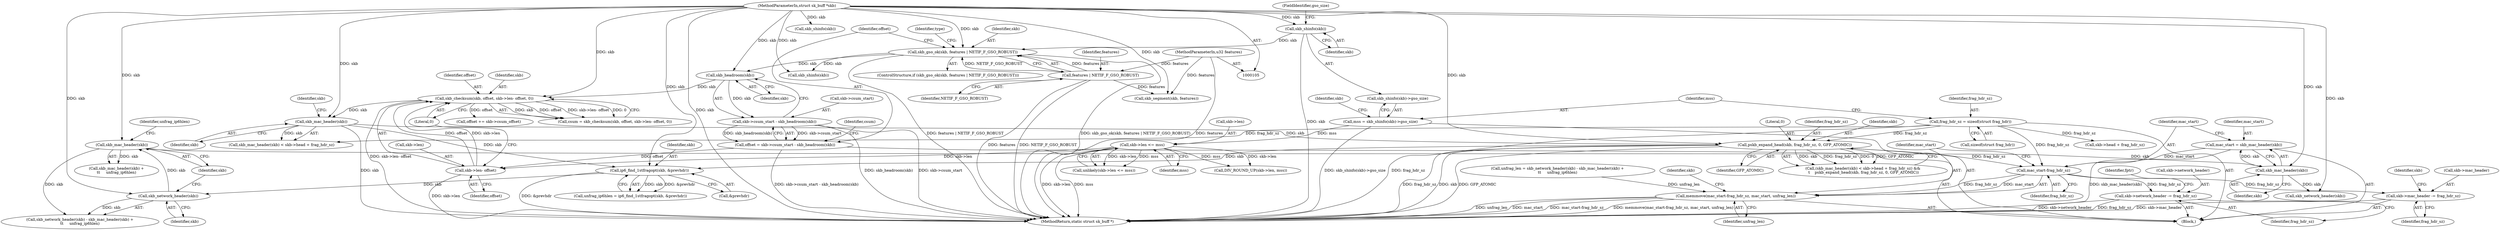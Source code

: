 digraph "0_linux_a9cf73ea7ff78f52662c8658d93c226effbbedde@pointer" {
"1000269" [label="(Call,mac_start-frag_hdr_sz)"];
"1000264" [label="(Call,mac_start = skb_mac_header(skb))"];
"1000266" [label="(Call,skb_mac_header(skb))"];
"1000261" [label="(Call,skb_mac_header(skb))"];
"1000258" [label="(Call,skb_network_header(skb))"];
"1000243" [label="(Call,ip6_find_1stfragopt(skb, &prevhdr))"];
"1000235" [label="(Call,pskb_expand_head(skb, frag_hdr_sz, 0, GFP_ATOMIC))"];
"1000228" [label="(Call,skb_mac_header(skb))"];
"1000195" [label="(Call,skb_checksum(skb, offset, skb->len- offset, 0))"];
"1000191" [label="(Call,skb_headroom(skb))"];
"1000144" [label="(Call,skb_gso_ok(skb, features | NETIF_F_GSO_ROBUST))"];
"1000132" [label="(Call,skb_shinfo(skb))"];
"1000106" [label="(MethodParameterIn,struct sk_buff *skb)"];
"1000146" [label="(Call,features | NETIF_F_GSO_ROBUST)"];
"1000107" [label="(MethodParameterIn,u32 features)"];
"1000198" [label="(Call,skb->len- offset)"];
"1000137" [label="(Call,skb->len <= mss)"];
"1000129" [label="(Call,mss = skb_shinfo(skb)->gso_size)"];
"1000185" [label="(Call,offset = skb->csum_start - skb_headroom(skb))"];
"1000187" [label="(Call,skb->csum_start - skb_headroom(skb))"];
"1000123" [label="(Call,frag_hdr_sz = sizeof(struct frag_hdr))"];
"1000268" [label="(Call,memmove(mac_start-frag_hdr_sz, mac_start, unfrag_len))"];
"1000274" [label="(Call,skb->mac_header -= frag_hdr_sz)"];
"1000279" [label="(Call,skb->network_header -= frag_hdr_sz)"];
"1000146" [label="(Call,features | NETIF_F_GSO_ROBUST)"];
"1000145" [label="(Identifier,skb)"];
"1000193" [label="(Call,csum = skb_checksum(skb, offset, skb->len- offset, 0))"];
"1000186" [label="(Identifier,offset)"];
"1000285" [label="(Identifier,fptr)"];
"1000265" [label="(Identifier,mac_start)"];
"1000258" [label="(Call,skb_network_header(skb))"];
"1000271" [label="(Identifier,frag_hdr_sz)"];
"1000134" [label="(FieldIdentifier,gso_size)"];
"1000194" [label="(Identifier,csum)"];
"1000281" [label="(Identifier,skb)"];
"1000255" [label="(Call,unfrag_len = skb_network_header(skb) - skb_mac_header(skb) +\n\t\t     unfrag_ip6hlen)"];
"1000263" [label="(Identifier,unfrag_ip6hlen)"];
"1000276" [label="(Identifier,skb)"];
"1000188" [label="(Call,skb->csum_start)"];
"1000279" [label="(Call,skb->network_header -= frag_hdr_sz)"];
"1000260" [label="(Call,skb_mac_header(skb) +\n\t\t     unfrag_ip6hlen)"];
"1000202" [label="(Identifier,offset)"];
"1000154" [label="(Call,skb_shinfo(skb))"];
"1000133" [label="(Identifier,skb)"];
"1000139" [label="(Identifier,skb)"];
"1000130" [label="(Identifier,mss)"];
"1000283" [label="(Identifier,frag_hdr_sz)"];
"1000192" [label="(Identifier,skb)"];
"1000278" [label="(Identifier,frag_hdr_sz)"];
"1000237" [label="(Identifier,frag_hdr_sz)"];
"1000245" [label="(Call,&prevhdr)"];
"1000269" [label="(Call,mac_start-frag_hdr_sz)"];
"1000226" [label="(Call,(skb_mac_header(skb) < skb->head + frag_hdr_sz) &&\n \t    pskb_expand_head(skb, frag_hdr_sz, 0, GFP_ATOMIC))"];
"1000273" [label="(Identifier,unfrag_len)"];
"1000147" [label="(Identifier,features)"];
"1000261" [label="(Call,skb_mac_header(skb))"];
"1000230" [label="(Call,skb->head + frag_hdr_sz)"];
"1000312" [label="(MethodReturn,static struct sk_buff *)"];
"1000138" [label="(Call,skb->len)"];
"1000108" [label="(Block,)"];
"1000196" [label="(Identifier,skb)"];
"1000229" [label="(Identifier,skb)"];
"1000173" [label="(Call,skb_shinfo(skb))"];
"1000107" [label="(MethodParameterIn,u32 features)"];
"1000262" [label="(Identifier,skb)"];
"1000187" [label="(Call,skb->csum_start - skb_headroom(skb))"];
"1000270" [label="(Identifier,mac_start)"];
"1000123" [label="(Call,frag_hdr_sz = sizeof(struct frag_hdr))"];
"1000131" [label="(Call,skb_shinfo(skb)->gso_size)"];
"1000241" [label="(Call,unfrag_ip6hlen = ip6_find_1stfragopt(skb, &prevhdr))"];
"1000185" [label="(Call,offset = skb->csum_start - skb_headroom(skb))"];
"1000232" [label="(Identifier,skb)"];
"1000235" [label="(Call,pskb_expand_head(skb, frag_hdr_sz, 0, GFP_ATOMIC))"];
"1000257" [label="(Call,skb_network_header(skb) - skb_mac_header(skb) +\n\t\t     unfrag_ip6hlen)"];
"1000236" [label="(Identifier,skb)"];
"1000137" [label="(Call,skb->len <= mss)"];
"1000199" [label="(Call,skb->len)"];
"1000204" [label="(Call,offset += skb->csum_offset)"];
"1000144" [label="(Call,skb_gso_ok(skb, features | NETIF_F_GSO_ROBUST))"];
"1000124" [label="(Identifier,frag_hdr_sz)"];
"1000136" [label="(Call,unlikely(skb->len <= mss))"];
"1000143" [label="(ControlStructure,if (skb_gso_ok(skb, features | NETIF_F_GSO_ROBUST)))"];
"1000195" [label="(Call,skb_checksum(skb, offset, skb->len- offset, 0))"];
"1000106" [label="(MethodParameterIn,struct sk_buff *skb)"];
"1000267" [label="(Identifier,skb)"];
"1000274" [label="(Call,skb->mac_header -= frag_hdr_sz)"];
"1000238" [label="(Literal,0)"];
"1000191" [label="(Call,skb_headroom(skb))"];
"1000239" [label="(Identifier,GFP_ATOMIC)"];
"1000272" [label="(Identifier,mac_start)"];
"1000264" [label="(Call,mac_start = skb_mac_header(skb))"];
"1000141" [label="(Identifier,mss)"];
"1000280" [label="(Call,skb->network_header)"];
"1000129" [label="(Call,mss = skb_shinfo(skb)->gso_size)"];
"1000266" [label="(Call,skb_mac_header(skb))"];
"1000228" [label="(Call,skb_mac_header(skb))"];
"1000268" [label="(Call,memmove(mac_start-frag_hdr_sz, mac_start, unfrag_len))"];
"1000203" [label="(Literal,0)"];
"1000244" [label="(Identifier,skb)"];
"1000197" [label="(Identifier,offset)"];
"1000306" [label="(Call,skb_segment(skb, features))"];
"1000176" [label="(Call,DIV_ROUND_UP(skb->len, mss))"];
"1000275" [label="(Call,skb->mac_header)"];
"1000152" [label="(Identifier,type)"];
"1000243" [label="(Call,ip6_find_1stfragopt(skb, &prevhdr))"];
"1000148" [label="(Identifier,NETIF_F_GSO_ROBUST)"];
"1000198" [label="(Call,skb->len- offset)"];
"1000125" [label="(Call,sizeof(struct frag_hdr))"];
"1000132" [label="(Call,skb_shinfo(skb))"];
"1000289" [label="(Call,skb_network_header(skb))"];
"1000227" [label="(Call,skb_mac_header(skb) < skb->head + frag_hdr_sz)"];
"1000259" [label="(Identifier,skb)"];
"1000269" -> "1000268"  [label="AST: "];
"1000269" -> "1000271"  [label="CFG: "];
"1000270" -> "1000269"  [label="AST: "];
"1000271" -> "1000269"  [label="AST: "];
"1000272" -> "1000269"  [label="CFG: "];
"1000269" -> "1000268"  [label="DDG: mac_start"];
"1000269" -> "1000268"  [label="DDG: frag_hdr_sz"];
"1000264" -> "1000269"  [label="DDG: mac_start"];
"1000235" -> "1000269"  [label="DDG: frag_hdr_sz"];
"1000123" -> "1000269"  [label="DDG: frag_hdr_sz"];
"1000269" -> "1000274"  [label="DDG: frag_hdr_sz"];
"1000269" -> "1000279"  [label="DDG: frag_hdr_sz"];
"1000264" -> "1000108"  [label="AST: "];
"1000264" -> "1000266"  [label="CFG: "];
"1000265" -> "1000264"  [label="AST: "];
"1000266" -> "1000264"  [label="AST: "];
"1000270" -> "1000264"  [label="CFG: "];
"1000264" -> "1000312"  [label="DDG: skb_mac_header(skb)"];
"1000266" -> "1000264"  [label="DDG: skb"];
"1000266" -> "1000267"  [label="CFG: "];
"1000267" -> "1000266"  [label="AST: "];
"1000261" -> "1000266"  [label="DDG: skb"];
"1000106" -> "1000266"  [label="DDG: skb"];
"1000266" -> "1000289"  [label="DDG: skb"];
"1000261" -> "1000260"  [label="AST: "];
"1000261" -> "1000262"  [label="CFG: "];
"1000262" -> "1000261"  [label="AST: "];
"1000263" -> "1000261"  [label="CFG: "];
"1000261" -> "1000257"  [label="DDG: skb"];
"1000261" -> "1000260"  [label="DDG: skb"];
"1000258" -> "1000261"  [label="DDG: skb"];
"1000106" -> "1000261"  [label="DDG: skb"];
"1000258" -> "1000257"  [label="AST: "];
"1000258" -> "1000259"  [label="CFG: "];
"1000259" -> "1000258"  [label="AST: "];
"1000262" -> "1000258"  [label="CFG: "];
"1000258" -> "1000257"  [label="DDG: skb"];
"1000243" -> "1000258"  [label="DDG: skb"];
"1000106" -> "1000258"  [label="DDG: skb"];
"1000243" -> "1000241"  [label="AST: "];
"1000243" -> "1000245"  [label="CFG: "];
"1000244" -> "1000243"  [label="AST: "];
"1000245" -> "1000243"  [label="AST: "];
"1000241" -> "1000243"  [label="CFG: "];
"1000243" -> "1000312"  [label="DDG: &prevhdr"];
"1000243" -> "1000241"  [label="DDG: skb"];
"1000243" -> "1000241"  [label="DDG: &prevhdr"];
"1000235" -> "1000243"  [label="DDG: skb"];
"1000228" -> "1000243"  [label="DDG: skb"];
"1000106" -> "1000243"  [label="DDG: skb"];
"1000235" -> "1000226"  [label="AST: "];
"1000235" -> "1000239"  [label="CFG: "];
"1000236" -> "1000235"  [label="AST: "];
"1000237" -> "1000235"  [label="AST: "];
"1000238" -> "1000235"  [label="AST: "];
"1000239" -> "1000235"  [label="AST: "];
"1000226" -> "1000235"  [label="CFG: "];
"1000235" -> "1000312"  [label="DDG: frag_hdr_sz"];
"1000235" -> "1000312"  [label="DDG: skb"];
"1000235" -> "1000312"  [label="DDG: GFP_ATOMIC"];
"1000235" -> "1000226"  [label="DDG: skb"];
"1000235" -> "1000226"  [label="DDG: frag_hdr_sz"];
"1000235" -> "1000226"  [label="DDG: 0"];
"1000235" -> "1000226"  [label="DDG: GFP_ATOMIC"];
"1000228" -> "1000235"  [label="DDG: skb"];
"1000106" -> "1000235"  [label="DDG: skb"];
"1000123" -> "1000235"  [label="DDG: frag_hdr_sz"];
"1000228" -> "1000227"  [label="AST: "];
"1000228" -> "1000229"  [label="CFG: "];
"1000229" -> "1000228"  [label="AST: "];
"1000232" -> "1000228"  [label="CFG: "];
"1000228" -> "1000312"  [label="DDG: skb"];
"1000228" -> "1000227"  [label="DDG: skb"];
"1000195" -> "1000228"  [label="DDG: skb"];
"1000106" -> "1000228"  [label="DDG: skb"];
"1000195" -> "1000193"  [label="AST: "];
"1000195" -> "1000203"  [label="CFG: "];
"1000196" -> "1000195"  [label="AST: "];
"1000197" -> "1000195"  [label="AST: "];
"1000198" -> "1000195"  [label="AST: "];
"1000203" -> "1000195"  [label="AST: "];
"1000193" -> "1000195"  [label="CFG: "];
"1000195" -> "1000312"  [label="DDG: skb->len- offset"];
"1000195" -> "1000193"  [label="DDG: skb"];
"1000195" -> "1000193"  [label="DDG: offset"];
"1000195" -> "1000193"  [label="DDG: skb->len- offset"];
"1000195" -> "1000193"  [label="DDG: 0"];
"1000191" -> "1000195"  [label="DDG: skb"];
"1000106" -> "1000195"  [label="DDG: skb"];
"1000198" -> "1000195"  [label="DDG: offset"];
"1000198" -> "1000195"  [label="DDG: skb->len"];
"1000195" -> "1000204"  [label="DDG: offset"];
"1000191" -> "1000187"  [label="AST: "];
"1000191" -> "1000192"  [label="CFG: "];
"1000192" -> "1000191"  [label="AST: "];
"1000187" -> "1000191"  [label="CFG: "];
"1000191" -> "1000187"  [label="DDG: skb"];
"1000144" -> "1000191"  [label="DDG: skb"];
"1000106" -> "1000191"  [label="DDG: skb"];
"1000144" -> "1000143"  [label="AST: "];
"1000144" -> "1000146"  [label="CFG: "];
"1000145" -> "1000144"  [label="AST: "];
"1000146" -> "1000144"  [label="AST: "];
"1000152" -> "1000144"  [label="CFG: "];
"1000186" -> "1000144"  [label="CFG: "];
"1000144" -> "1000312"  [label="DDG: skb_gso_ok(skb, features | NETIF_F_GSO_ROBUST)"];
"1000144" -> "1000312"  [label="DDG: features | NETIF_F_GSO_ROBUST"];
"1000132" -> "1000144"  [label="DDG: skb"];
"1000106" -> "1000144"  [label="DDG: skb"];
"1000146" -> "1000144"  [label="DDG: features"];
"1000146" -> "1000144"  [label="DDG: NETIF_F_GSO_ROBUST"];
"1000144" -> "1000154"  [label="DDG: skb"];
"1000132" -> "1000131"  [label="AST: "];
"1000132" -> "1000133"  [label="CFG: "];
"1000133" -> "1000132"  [label="AST: "];
"1000134" -> "1000132"  [label="CFG: "];
"1000132" -> "1000312"  [label="DDG: skb"];
"1000106" -> "1000132"  [label="DDG: skb"];
"1000106" -> "1000105"  [label="AST: "];
"1000106" -> "1000312"  [label="DDG: skb"];
"1000106" -> "1000154"  [label="DDG: skb"];
"1000106" -> "1000173"  [label="DDG: skb"];
"1000106" -> "1000289"  [label="DDG: skb"];
"1000106" -> "1000306"  [label="DDG: skb"];
"1000146" -> "1000148"  [label="CFG: "];
"1000147" -> "1000146"  [label="AST: "];
"1000148" -> "1000146"  [label="AST: "];
"1000146" -> "1000312"  [label="DDG: NETIF_F_GSO_ROBUST"];
"1000146" -> "1000312"  [label="DDG: features"];
"1000107" -> "1000146"  [label="DDG: features"];
"1000146" -> "1000306"  [label="DDG: features"];
"1000107" -> "1000105"  [label="AST: "];
"1000107" -> "1000312"  [label="DDG: features"];
"1000107" -> "1000306"  [label="DDG: features"];
"1000198" -> "1000202"  [label="CFG: "];
"1000199" -> "1000198"  [label="AST: "];
"1000202" -> "1000198"  [label="AST: "];
"1000203" -> "1000198"  [label="CFG: "];
"1000198" -> "1000312"  [label="DDG: skb->len"];
"1000137" -> "1000198"  [label="DDG: skb->len"];
"1000185" -> "1000198"  [label="DDG: offset"];
"1000137" -> "1000136"  [label="AST: "];
"1000137" -> "1000141"  [label="CFG: "];
"1000138" -> "1000137"  [label="AST: "];
"1000141" -> "1000137"  [label="AST: "];
"1000136" -> "1000137"  [label="CFG: "];
"1000137" -> "1000312"  [label="DDG: mss"];
"1000137" -> "1000312"  [label="DDG: skb->len"];
"1000137" -> "1000136"  [label="DDG: skb->len"];
"1000137" -> "1000136"  [label="DDG: mss"];
"1000129" -> "1000137"  [label="DDG: mss"];
"1000137" -> "1000176"  [label="DDG: skb->len"];
"1000137" -> "1000176"  [label="DDG: mss"];
"1000129" -> "1000108"  [label="AST: "];
"1000129" -> "1000131"  [label="CFG: "];
"1000130" -> "1000129"  [label="AST: "];
"1000131" -> "1000129"  [label="AST: "];
"1000139" -> "1000129"  [label="CFG: "];
"1000129" -> "1000312"  [label="DDG: skb_shinfo(skb)->gso_size"];
"1000185" -> "1000108"  [label="AST: "];
"1000185" -> "1000187"  [label="CFG: "];
"1000186" -> "1000185"  [label="AST: "];
"1000187" -> "1000185"  [label="AST: "];
"1000194" -> "1000185"  [label="CFG: "];
"1000185" -> "1000312"  [label="DDG: skb->csum_start - skb_headroom(skb)"];
"1000187" -> "1000185"  [label="DDG: skb->csum_start"];
"1000187" -> "1000185"  [label="DDG: skb_headroom(skb)"];
"1000188" -> "1000187"  [label="AST: "];
"1000187" -> "1000312"  [label="DDG: skb->csum_start"];
"1000187" -> "1000312"  [label="DDG: skb_headroom(skb)"];
"1000123" -> "1000108"  [label="AST: "];
"1000123" -> "1000125"  [label="CFG: "];
"1000124" -> "1000123"  [label="AST: "];
"1000125" -> "1000123"  [label="AST: "];
"1000130" -> "1000123"  [label="CFG: "];
"1000123" -> "1000312"  [label="DDG: frag_hdr_sz"];
"1000123" -> "1000227"  [label="DDG: frag_hdr_sz"];
"1000123" -> "1000230"  [label="DDG: frag_hdr_sz"];
"1000268" -> "1000108"  [label="AST: "];
"1000268" -> "1000273"  [label="CFG: "];
"1000272" -> "1000268"  [label="AST: "];
"1000273" -> "1000268"  [label="AST: "];
"1000276" -> "1000268"  [label="CFG: "];
"1000268" -> "1000312"  [label="DDG: mac_start-frag_hdr_sz"];
"1000268" -> "1000312"  [label="DDG: memmove(mac_start-frag_hdr_sz, mac_start, unfrag_len)"];
"1000268" -> "1000312"  [label="DDG: unfrag_len"];
"1000268" -> "1000312"  [label="DDG: mac_start"];
"1000255" -> "1000268"  [label="DDG: unfrag_len"];
"1000274" -> "1000108"  [label="AST: "];
"1000274" -> "1000278"  [label="CFG: "];
"1000275" -> "1000274"  [label="AST: "];
"1000278" -> "1000274"  [label="AST: "];
"1000281" -> "1000274"  [label="CFG: "];
"1000274" -> "1000312"  [label="DDG: skb->mac_header"];
"1000279" -> "1000108"  [label="AST: "];
"1000279" -> "1000283"  [label="CFG: "];
"1000280" -> "1000279"  [label="AST: "];
"1000283" -> "1000279"  [label="AST: "];
"1000285" -> "1000279"  [label="CFG: "];
"1000279" -> "1000312"  [label="DDG: skb->network_header"];
"1000279" -> "1000312"  [label="DDG: frag_hdr_sz"];
}
